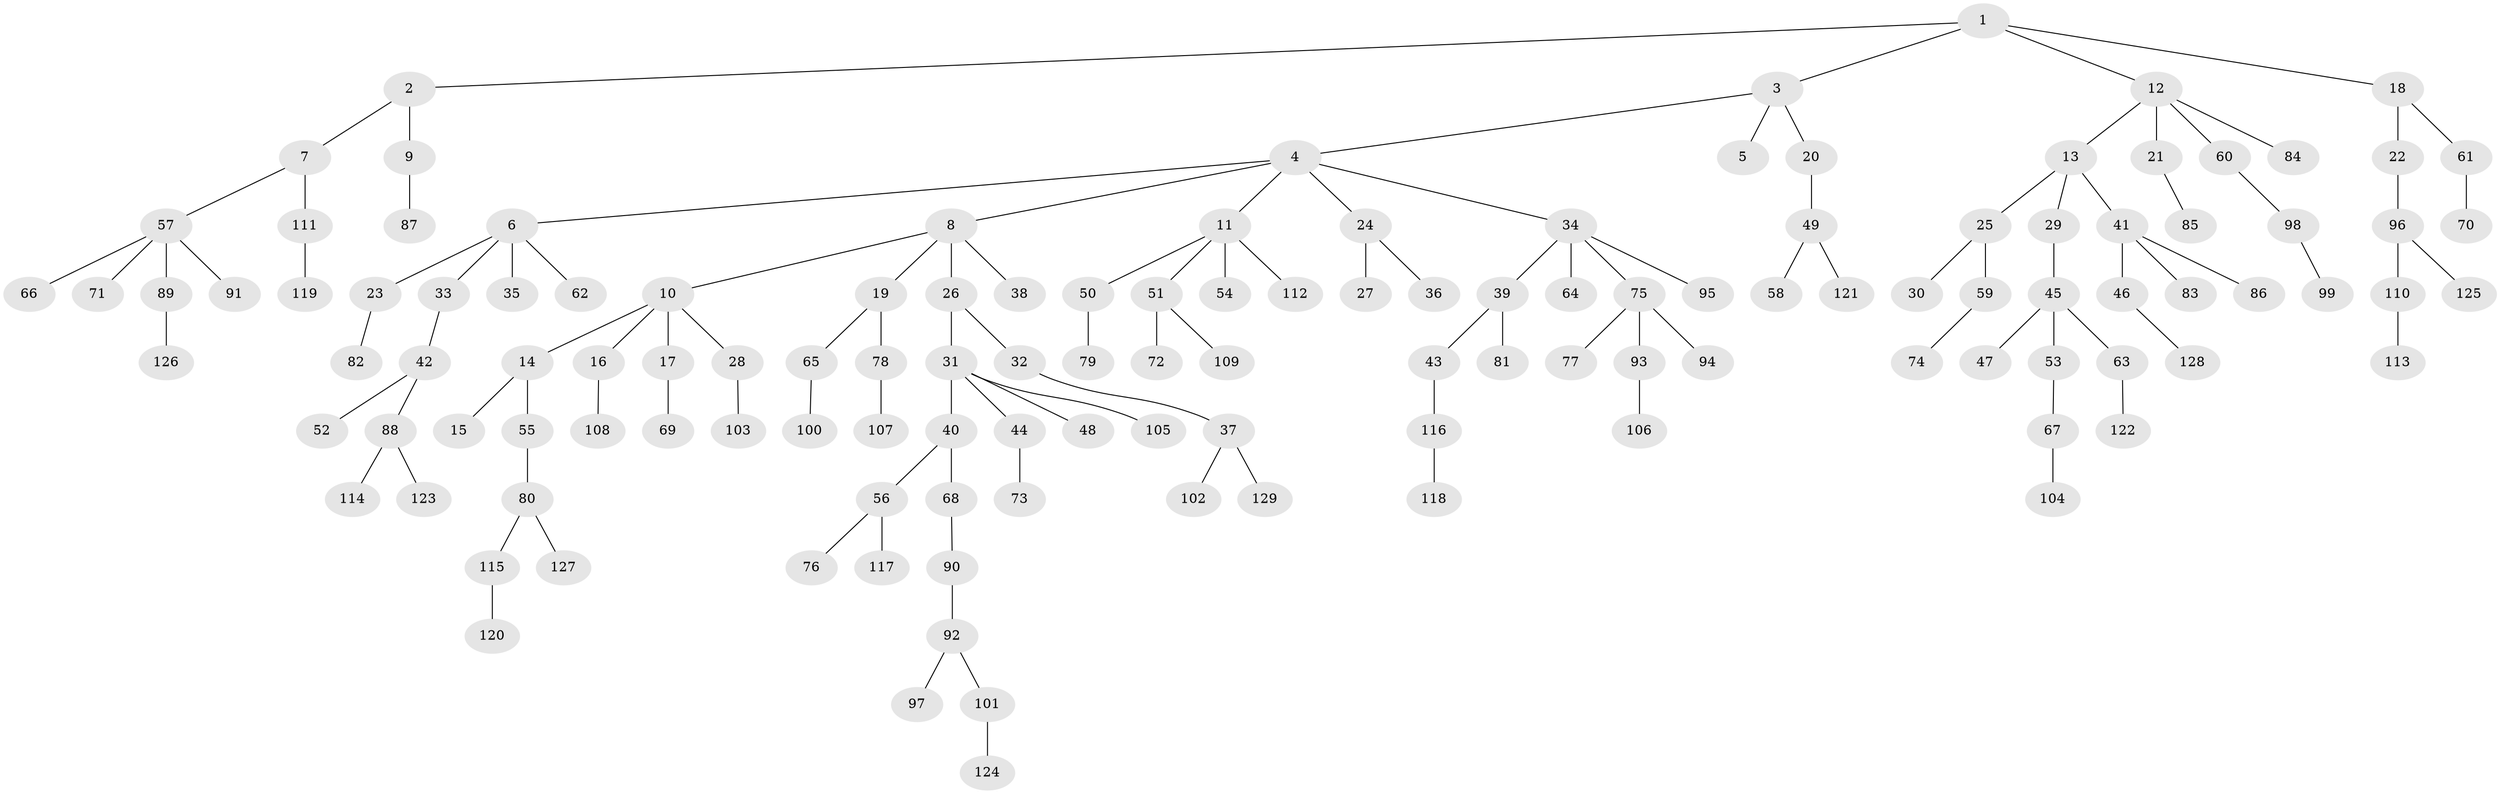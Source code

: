 // Generated by graph-tools (version 1.1) at 2025/50/03/09/25 03:50:18]
// undirected, 129 vertices, 128 edges
graph export_dot {
graph [start="1"]
  node [color=gray90,style=filled];
  1;
  2;
  3;
  4;
  5;
  6;
  7;
  8;
  9;
  10;
  11;
  12;
  13;
  14;
  15;
  16;
  17;
  18;
  19;
  20;
  21;
  22;
  23;
  24;
  25;
  26;
  27;
  28;
  29;
  30;
  31;
  32;
  33;
  34;
  35;
  36;
  37;
  38;
  39;
  40;
  41;
  42;
  43;
  44;
  45;
  46;
  47;
  48;
  49;
  50;
  51;
  52;
  53;
  54;
  55;
  56;
  57;
  58;
  59;
  60;
  61;
  62;
  63;
  64;
  65;
  66;
  67;
  68;
  69;
  70;
  71;
  72;
  73;
  74;
  75;
  76;
  77;
  78;
  79;
  80;
  81;
  82;
  83;
  84;
  85;
  86;
  87;
  88;
  89;
  90;
  91;
  92;
  93;
  94;
  95;
  96;
  97;
  98;
  99;
  100;
  101;
  102;
  103;
  104;
  105;
  106;
  107;
  108;
  109;
  110;
  111;
  112;
  113;
  114;
  115;
  116;
  117;
  118;
  119;
  120;
  121;
  122;
  123;
  124;
  125;
  126;
  127;
  128;
  129;
  1 -- 2;
  1 -- 3;
  1 -- 12;
  1 -- 18;
  2 -- 7;
  2 -- 9;
  3 -- 4;
  3 -- 5;
  3 -- 20;
  4 -- 6;
  4 -- 8;
  4 -- 11;
  4 -- 24;
  4 -- 34;
  6 -- 23;
  6 -- 33;
  6 -- 35;
  6 -- 62;
  7 -- 57;
  7 -- 111;
  8 -- 10;
  8 -- 19;
  8 -- 26;
  8 -- 38;
  9 -- 87;
  10 -- 14;
  10 -- 16;
  10 -- 17;
  10 -- 28;
  11 -- 50;
  11 -- 51;
  11 -- 54;
  11 -- 112;
  12 -- 13;
  12 -- 21;
  12 -- 60;
  12 -- 84;
  13 -- 25;
  13 -- 29;
  13 -- 41;
  14 -- 15;
  14 -- 55;
  16 -- 108;
  17 -- 69;
  18 -- 22;
  18 -- 61;
  19 -- 65;
  19 -- 78;
  20 -- 49;
  21 -- 85;
  22 -- 96;
  23 -- 82;
  24 -- 27;
  24 -- 36;
  25 -- 30;
  25 -- 59;
  26 -- 31;
  26 -- 32;
  28 -- 103;
  29 -- 45;
  31 -- 40;
  31 -- 44;
  31 -- 48;
  31 -- 105;
  32 -- 37;
  33 -- 42;
  34 -- 39;
  34 -- 64;
  34 -- 75;
  34 -- 95;
  37 -- 102;
  37 -- 129;
  39 -- 43;
  39 -- 81;
  40 -- 56;
  40 -- 68;
  41 -- 46;
  41 -- 83;
  41 -- 86;
  42 -- 52;
  42 -- 88;
  43 -- 116;
  44 -- 73;
  45 -- 47;
  45 -- 53;
  45 -- 63;
  46 -- 128;
  49 -- 58;
  49 -- 121;
  50 -- 79;
  51 -- 72;
  51 -- 109;
  53 -- 67;
  55 -- 80;
  56 -- 76;
  56 -- 117;
  57 -- 66;
  57 -- 71;
  57 -- 89;
  57 -- 91;
  59 -- 74;
  60 -- 98;
  61 -- 70;
  63 -- 122;
  65 -- 100;
  67 -- 104;
  68 -- 90;
  75 -- 77;
  75 -- 93;
  75 -- 94;
  78 -- 107;
  80 -- 115;
  80 -- 127;
  88 -- 114;
  88 -- 123;
  89 -- 126;
  90 -- 92;
  92 -- 97;
  92 -- 101;
  93 -- 106;
  96 -- 110;
  96 -- 125;
  98 -- 99;
  101 -- 124;
  110 -- 113;
  111 -- 119;
  115 -- 120;
  116 -- 118;
}
